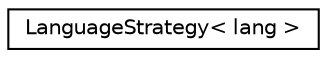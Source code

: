 digraph "类继承关系图"
{
 // LATEX_PDF_SIZE
  edge [fontname="Helvetica",fontsize="10",labelfontname="Helvetica",labelfontsize="10"];
  node [fontname="Helvetica",fontsize="10",shape=record];
  rankdir="LR";
  Node0 [label="LanguageStrategy\< lang \>",height=0.2,width=0.4,color="black", fillcolor="white", style="filled",URL="$class_language_strategy.html",tooltip=" "];
}
